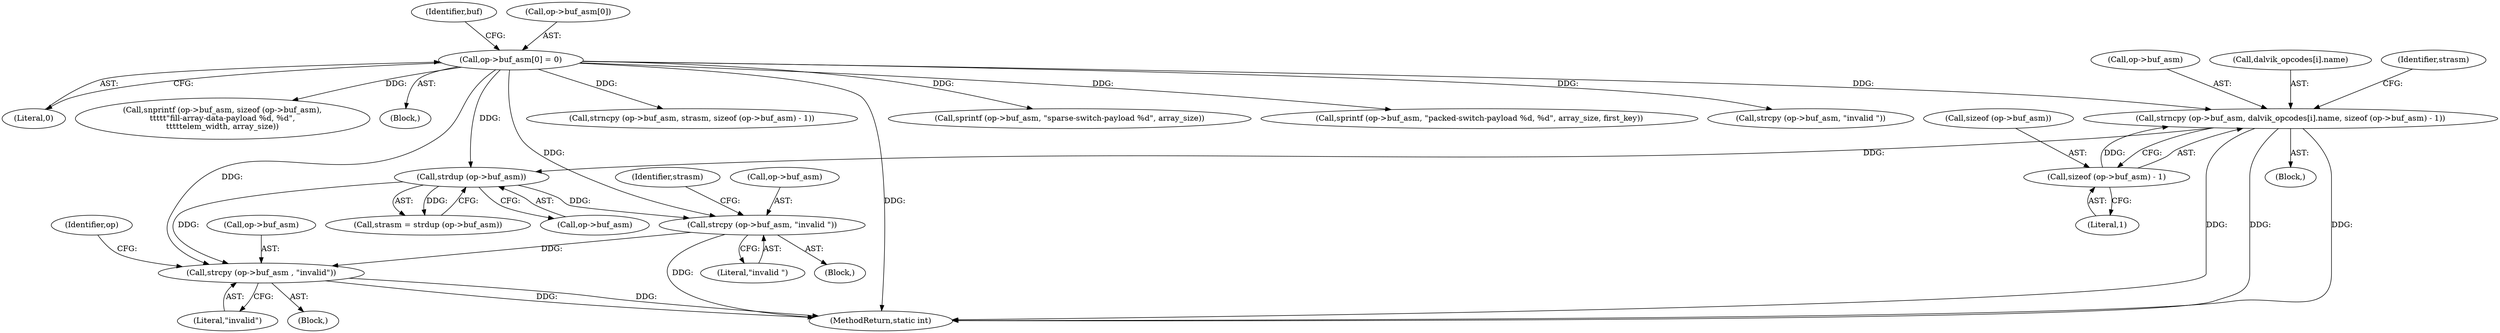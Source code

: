digraph "0_radare2_f41e941341e44aa86edd4483c4487ec09a074257@API" {
"1002051" [label="(Call,strcpy (op->buf_asm , \"invalid\"))"];
"1000365" [label="(Call,strdup (op->buf_asm))"];
"1000348" [label="(Call,strncpy (op->buf_asm, dalvik_opcodes[i].name, sizeof (op->buf_asm) - 1))"];
"1000155" [label="(Call,op->buf_asm[0] = 0)"];
"1000357" [label="(Call,sizeof (op->buf_asm) - 1)"];
"1002010" [label="(Call,strcpy (op->buf_asm, \"invalid \"))"];
"1000348" [label="(Call,strncpy (op->buf_asm, dalvik_opcodes[i].name, sizeof (op->buf_asm) - 1))"];
"1000382" [label="(Block,)"];
"1002026" [label="(Call,strncpy (op->buf_asm, strasm, sizeof (op->buf_asm) - 1))"];
"1000349" [label="(Call,op->buf_asm)"];
"1000247" [label="(Call,sprintf (op->buf_asm, \"sparse-switch-payload %d\", array_size))"];
"1000362" [label="(Literal,1)"];
"1000212" [label="(Call,sprintf (op->buf_asm, \"packed-switch-payload %d, %d\", array_size, first_key))"];
"1000155" [label="(Call,op->buf_asm[0] = 0)"];
"1002062" [label="(Call,strcpy (op->buf_asm, \"invalid \"))"];
"1000165" [label="(Identifier,buf)"];
"1000161" [label="(Literal,0)"];
"1000156" [label="(Call,op->buf_asm[0])"];
"1000309" [label="(Call,snprintf (op->buf_asm, sizeof (op->buf_asm),\n\t\t\t\t\t\"fill-array-data-payload %d, %d\",\n\t\t\t\t\telem_width, array_size))"];
"1002092" [label="(MethodReturn,static int)"];
"1000127" [label="(Block,)"];
"1002011" [label="(Call,op->buf_asm)"];
"1002016" [label="(Identifier,strasm)"];
"1002014" [label="(Literal,\"invalid \")"];
"1002010" [label="(Call,strcpy (op->buf_asm, \"invalid \"))"];
"1000347" [label="(Block,)"];
"1002077" [label="(Identifier,op)"];
"1000365" [label="(Call,strdup (op->buf_asm))"];
"1000358" [label="(Call,sizeof (op->buf_asm))"];
"1000357" [label="(Call,sizeof (op->buf_asm) - 1)"];
"1002055" [label="(Literal,\"invalid\")"];
"1002050" [label="(Block,)"];
"1002051" [label="(Call,strcpy (op->buf_asm , \"invalid\"))"];
"1000363" [label="(Call,strasm = strdup (op->buf_asm))"];
"1000352" [label="(Call,dalvik_opcodes[i].name)"];
"1002052" [label="(Call,op->buf_asm)"];
"1000366" [label="(Call,op->buf_asm)"];
"1000364" [label="(Identifier,strasm)"];
"1002051" -> "1002050"  [label="AST: "];
"1002051" -> "1002055"  [label="CFG: "];
"1002052" -> "1002051"  [label="AST: "];
"1002055" -> "1002051"  [label="AST: "];
"1002077" -> "1002051"  [label="CFG: "];
"1002051" -> "1002092"  [label="DDG: "];
"1002051" -> "1002092"  [label="DDG: "];
"1000365" -> "1002051"  [label="DDG: "];
"1000155" -> "1002051"  [label="DDG: "];
"1002010" -> "1002051"  [label="DDG: "];
"1000365" -> "1000363"  [label="AST: "];
"1000365" -> "1000366"  [label="CFG: "];
"1000366" -> "1000365"  [label="AST: "];
"1000363" -> "1000365"  [label="CFG: "];
"1000365" -> "1000363"  [label="DDG: "];
"1000348" -> "1000365"  [label="DDG: "];
"1000155" -> "1000365"  [label="DDG: "];
"1000365" -> "1002010"  [label="DDG: "];
"1000348" -> "1000347"  [label="AST: "];
"1000348" -> "1000357"  [label="CFG: "];
"1000349" -> "1000348"  [label="AST: "];
"1000352" -> "1000348"  [label="AST: "];
"1000357" -> "1000348"  [label="AST: "];
"1000364" -> "1000348"  [label="CFG: "];
"1000348" -> "1002092"  [label="DDG: "];
"1000348" -> "1002092"  [label="DDG: "];
"1000348" -> "1002092"  [label="DDG: "];
"1000155" -> "1000348"  [label="DDG: "];
"1000357" -> "1000348"  [label="DDG: "];
"1000155" -> "1000127"  [label="AST: "];
"1000155" -> "1000161"  [label="CFG: "];
"1000156" -> "1000155"  [label="AST: "];
"1000161" -> "1000155"  [label="AST: "];
"1000165" -> "1000155"  [label="CFG: "];
"1000155" -> "1002092"  [label="DDG: "];
"1000155" -> "1000212"  [label="DDG: "];
"1000155" -> "1000247"  [label="DDG: "];
"1000155" -> "1000309"  [label="DDG: "];
"1000155" -> "1002010"  [label="DDG: "];
"1000155" -> "1002026"  [label="DDG: "];
"1000155" -> "1002062"  [label="DDG: "];
"1000357" -> "1000362"  [label="CFG: "];
"1000358" -> "1000357"  [label="AST: "];
"1000362" -> "1000357"  [label="AST: "];
"1002010" -> "1000382"  [label="AST: "];
"1002010" -> "1002014"  [label="CFG: "];
"1002011" -> "1002010"  [label="AST: "];
"1002014" -> "1002010"  [label="AST: "];
"1002016" -> "1002010"  [label="CFG: "];
"1002010" -> "1002092"  [label="DDG: "];
}
